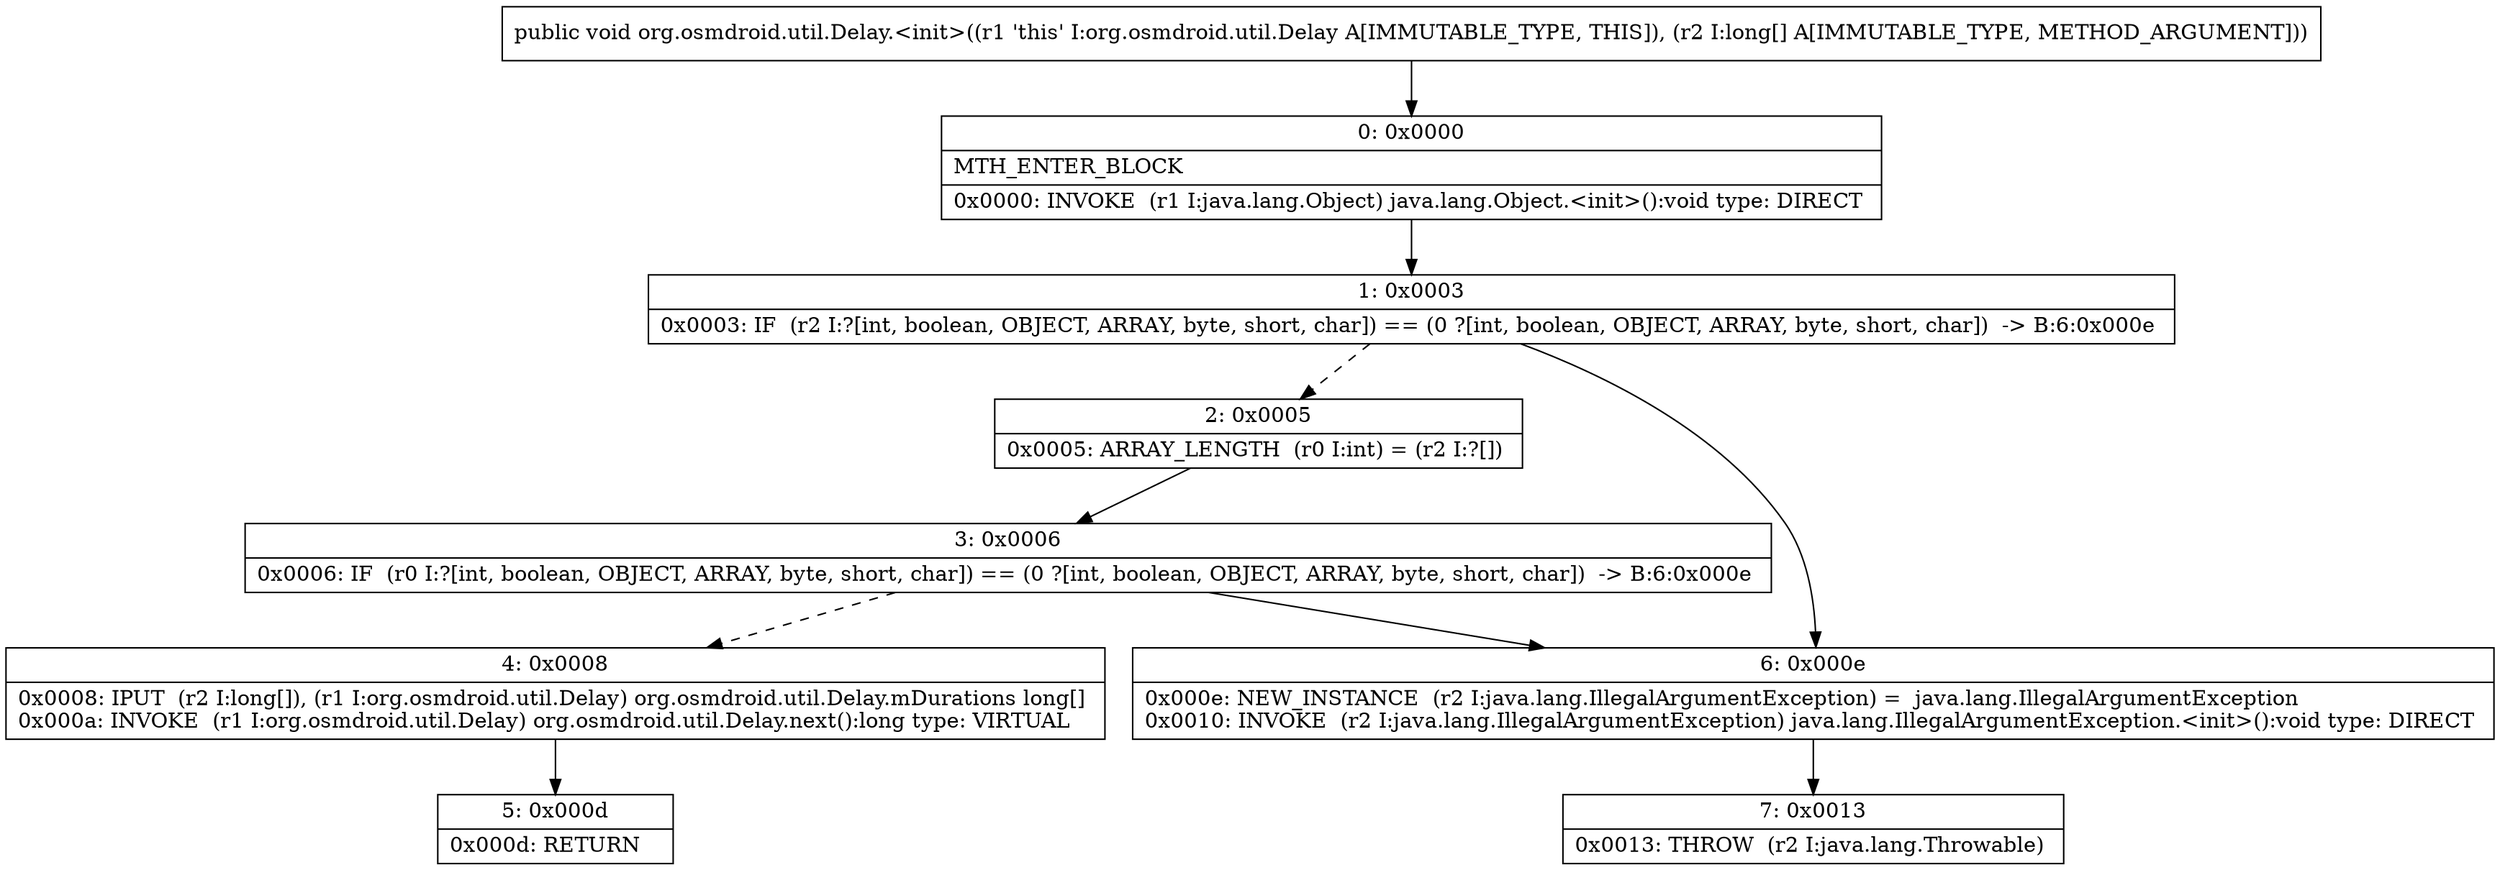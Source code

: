 digraph "CFG fororg.osmdroid.util.Delay.\<init\>([J)V" {
Node_0 [shape=record,label="{0\:\ 0x0000|MTH_ENTER_BLOCK\l|0x0000: INVOKE  (r1 I:java.lang.Object) java.lang.Object.\<init\>():void type: DIRECT \l}"];
Node_1 [shape=record,label="{1\:\ 0x0003|0x0003: IF  (r2 I:?[int, boolean, OBJECT, ARRAY, byte, short, char]) == (0 ?[int, boolean, OBJECT, ARRAY, byte, short, char])  \-\> B:6:0x000e \l}"];
Node_2 [shape=record,label="{2\:\ 0x0005|0x0005: ARRAY_LENGTH  (r0 I:int) = (r2 I:?[]) \l}"];
Node_3 [shape=record,label="{3\:\ 0x0006|0x0006: IF  (r0 I:?[int, boolean, OBJECT, ARRAY, byte, short, char]) == (0 ?[int, boolean, OBJECT, ARRAY, byte, short, char])  \-\> B:6:0x000e \l}"];
Node_4 [shape=record,label="{4\:\ 0x0008|0x0008: IPUT  (r2 I:long[]), (r1 I:org.osmdroid.util.Delay) org.osmdroid.util.Delay.mDurations long[] \l0x000a: INVOKE  (r1 I:org.osmdroid.util.Delay) org.osmdroid.util.Delay.next():long type: VIRTUAL \l}"];
Node_5 [shape=record,label="{5\:\ 0x000d|0x000d: RETURN   \l}"];
Node_6 [shape=record,label="{6\:\ 0x000e|0x000e: NEW_INSTANCE  (r2 I:java.lang.IllegalArgumentException) =  java.lang.IllegalArgumentException \l0x0010: INVOKE  (r2 I:java.lang.IllegalArgumentException) java.lang.IllegalArgumentException.\<init\>():void type: DIRECT \l}"];
Node_7 [shape=record,label="{7\:\ 0x0013|0x0013: THROW  (r2 I:java.lang.Throwable) \l}"];
MethodNode[shape=record,label="{public void org.osmdroid.util.Delay.\<init\>((r1 'this' I:org.osmdroid.util.Delay A[IMMUTABLE_TYPE, THIS]), (r2 I:long[] A[IMMUTABLE_TYPE, METHOD_ARGUMENT])) }"];
MethodNode -> Node_0;
Node_0 -> Node_1;
Node_1 -> Node_2[style=dashed];
Node_1 -> Node_6;
Node_2 -> Node_3;
Node_3 -> Node_4[style=dashed];
Node_3 -> Node_6;
Node_4 -> Node_5;
Node_6 -> Node_7;
}

